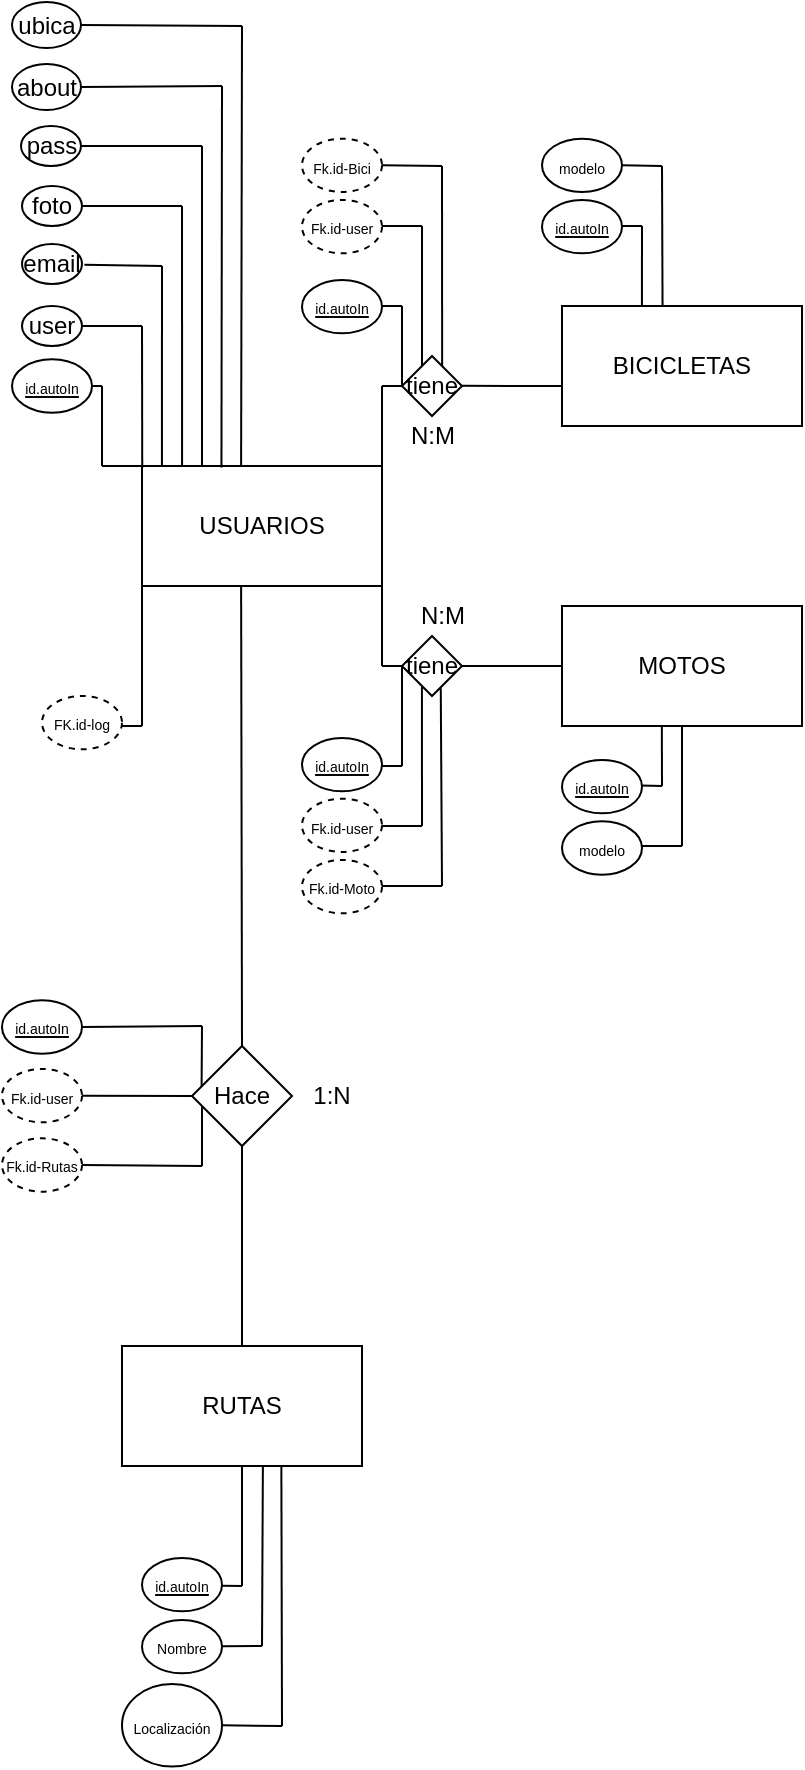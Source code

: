 <mxfile version="20.0.0" type="github" pages="3">
  <diagram id="kb5ggptceWDiAB8Re5l4" name="Page-1">
    <mxGraphModel dx="788" dy="1686" grid="1" gridSize="10" guides="1" tooltips="1" connect="1" arrows="1" fold="1" page="1" pageScale="1" pageWidth="827" pageHeight="1169" math="0" shadow="0">
      <root>
        <mxCell id="0" />
        <mxCell id="1" parent="0" />
        <mxCell id="bxc62FPtWCXMQF45DqbI-1" value="USUARIOS" style="rounded=0;whiteSpace=wrap;html=1;" parent="1" vertex="1">
          <mxGeometry x="230" y="160" width="120" height="60" as="geometry" />
        </mxCell>
        <mxCell id="bxc62FPtWCXMQF45DqbI-2" value="BICICLETAS" style="rounded=0;whiteSpace=wrap;html=1;" parent="1" vertex="1">
          <mxGeometry x="440" y="80" width="120" height="60" as="geometry" />
        </mxCell>
        <mxCell id="bxc62FPtWCXMQF45DqbI-3" value="MOTOS" style="rounded=0;whiteSpace=wrap;html=1;" parent="1" vertex="1">
          <mxGeometry x="440" y="230" width="120" height="60" as="geometry" />
        </mxCell>
        <mxCell id="bxc62FPtWCXMQF45DqbI-5" value="RUTAS" style="rounded=0;whiteSpace=wrap;html=1;" parent="1" vertex="1">
          <mxGeometry x="220" y="600" width="120" height="60" as="geometry" />
        </mxCell>
        <mxCell id="bxc62FPtWCXMQF45DqbI-11" value="tiene" style="rhombus;whiteSpace=wrap;html=1;" parent="1" vertex="1">
          <mxGeometry x="360" y="105" width="30" height="30" as="geometry" />
        </mxCell>
        <mxCell id="bxc62FPtWCXMQF45DqbI-12" value="tiene" style="rhombus;whiteSpace=wrap;html=1;" parent="1" vertex="1">
          <mxGeometry x="360" y="245" width="30" height="30" as="geometry" />
        </mxCell>
        <mxCell id="bxc62FPtWCXMQF45DqbI-13" value="" style="endArrow=none;html=1;rounded=0;exitX=1;exitY=0;exitDx=0;exitDy=0;" parent="1" source="bxc62FPtWCXMQF45DqbI-1" edge="1">
          <mxGeometry width="50" height="50" relative="1" as="geometry">
            <mxPoint x="360" y="170" as="sourcePoint" />
            <mxPoint x="350" y="120" as="targetPoint" />
          </mxGeometry>
        </mxCell>
        <mxCell id="bxc62FPtWCXMQF45DqbI-14" value="" style="endArrow=none;html=1;rounded=0;" parent="1" edge="1">
          <mxGeometry width="50" height="50" relative="1" as="geometry">
            <mxPoint x="350" y="120" as="sourcePoint" />
            <mxPoint x="360" y="120" as="targetPoint" />
          </mxGeometry>
        </mxCell>
        <mxCell id="bxc62FPtWCXMQF45DqbI-15" value="" style="endArrow=none;html=1;rounded=0;entryX=0;entryY=0.667;entryDx=0;entryDy=0;entryPerimeter=0;" parent="1" target="bxc62FPtWCXMQF45DqbI-2" edge="1">
          <mxGeometry width="50" height="50" relative="1" as="geometry">
            <mxPoint x="390" y="119.9" as="sourcePoint" />
            <mxPoint x="430" y="119.9" as="targetPoint" />
          </mxGeometry>
        </mxCell>
        <mxCell id="bxc62FPtWCXMQF45DqbI-16" value="" style="endArrow=none;html=1;rounded=0;entryX=0;entryY=0.667;entryDx=0;entryDy=0;entryPerimeter=0;exitX=1;exitY=0.5;exitDx=0;exitDy=0;" parent="1" source="bxc62FPtWCXMQF45DqbI-12" edge="1">
          <mxGeometry width="50" height="50" relative="1" as="geometry">
            <mxPoint x="400" y="260" as="sourcePoint" />
            <mxPoint x="440" y="260.02" as="targetPoint" />
          </mxGeometry>
        </mxCell>
        <mxCell id="bxc62FPtWCXMQF45DqbI-18" value="" style="endArrow=none;html=1;rounded=0;exitX=1;exitY=1;exitDx=0;exitDy=0;" parent="1" source="bxc62FPtWCXMQF45DqbI-1" edge="1">
          <mxGeometry width="50" height="50" relative="1" as="geometry">
            <mxPoint x="405" y="270" as="sourcePoint" />
            <mxPoint x="350" y="260" as="targetPoint" />
          </mxGeometry>
        </mxCell>
        <mxCell id="bxc62FPtWCXMQF45DqbI-19" value="" style="endArrow=none;html=1;rounded=0;exitX=0;exitY=0.5;exitDx=0;exitDy=0;" parent="1" source="bxc62FPtWCXMQF45DqbI-12" edge="1">
          <mxGeometry width="50" height="50" relative="1" as="geometry">
            <mxPoint x="330" y="230" as="sourcePoint" />
            <mxPoint x="350" y="260" as="targetPoint" />
          </mxGeometry>
        </mxCell>
        <mxCell id="bxc62FPtWCXMQF45DqbI-20" value="N:M" style="text;html=1;align=center;verticalAlign=middle;resizable=0;points=[];autosize=1;strokeColor=none;fillColor=none;" parent="1" vertex="1">
          <mxGeometry x="355" y="135" width="40" height="20" as="geometry" />
        </mxCell>
        <mxCell id="bxc62FPtWCXMQF45DqbI-21" value="N:M" style="text;html=1;align=center;verticalAlign=middle;resizable=0;points=[];autosize=1;strokeColor=none;fillColor=none;" parent="1" vertex="1">
          <mxGeometry x="360" y="225" width="40" height="20" as="geometry" />
        </mxCell>
        <mxCell id="bxc62FPtWCXMQF45DqbI-22" value="Hace" style="rhombus;whiteSpace=wrap;html=1;" parent="1" vertex="1">
          <mxGeometry x="255" y="450" width="50" height="50" as="geometry" />
        </mxCell>
        <mxCell id="bxc62FPtWCXMQF45DqbI-23" value="" style="endArrow=none;html=1;rounded=0;entryX=0.5;entryY=0;entryDx=0;entryDy=0;exitX=0.413;exitY=0.996;exitDx=0;exitDy=0;exitPerimeter=0;" parent="1" source="bxc62FPtWCXMQF45DqbI-1" target="bxc62FPtWCXMQF45DqbI-22" edge="1">
          <mxGeometry width="50" height="50" relative="1" as="geometry">
            <mxPoint x="75" y="400" as="sourcePoint" />
            <mxPoint x="640" y="160" as="targetPoint" />
          </mxGeometry>
        </mxCell>
        <mxCell id="bxc62FPtWCXMQF45DqbI-27" value="" style="endArrow=none;html=1;rounded=0;entryX=0.5;entryY=1;entryDx=0;entryDy=0;exitX=0.5;exitY=0;exitDx=0;exitDy=0;" parent="1" source="bxc62FPtWCXMQF45DqbI-5" target="bxc62FPtWCXMQF45DqbI-22" edge="1">
          <mxGeometry width="50" height="50" relative="1" as="geometry">
            <mxPoint x="650" y="119.86" as="sourcePoint" />
            <mxPoint x="570" y="119.86" as="targetPoint" />
          </mxGeometry>
        </mxCell>
        <mxCell id="bxc62FPtWCXMQF45DqbI-35" value="&lt;u&gt;&lt;font style=&quot;font-size: 7px;&quot;&gt;id.autoIn&lt;/font&gt;&lt;/u&gt;" style="ellipse;whiteSpace=wrap;html=1;" parent="1" vertex="1">
          <mxGeometry x="165" y="106.66" width="40" height="26.67" as="geometry" />
        </mxCell>
        <mxCell id="bxc62FPtWCXMQF45DqbI-36" value="user" style="ellipse;whiteSpace=wrap;html=1;" parent="1" vertex="1">
          <mxGeometry x="170" y="80" width="30" height="20" as="geometry" />
        </mxCell>
        <mxCell id="bxc62FPtWCXMQF45DqbI-37" value="email" style="ellipse;whiteSpace=wrap;html=1;" parent="1" vertex="1">
          <mxGeometry x="170" y="49" width="30" height="20" as="geometry" />
        </mxCell>
        <mxCell id="bxc62FPtWCXMQF45DqbI-39" value="foto" style="ellipse;whiteSpace=wrap;html=1;" parent="1" vertex="1">
          <mxGeometry x="170" y="20" width="30" height="20" as="geometry" />
        </mxCell>
        <mxCell id="bxc62FPtWCXMQF45DqbI-40" value="pass" style="ellipse;whiteSpace=wrap;html=1;" parent="1" vertex="1">
          <mxGeometry x="169.5" y="-10" width="30" height="20" as="geometry" />
        </mxCell>
        <mxCell id="bxc62FPtWCXMQF45DqbI-41" value="about" style="ellipse;whiteSpace=wrap;html=1;" parent="1" vertex="1">
          <mxGeometry x="165" y="-41" width="34.5" height="23" as="geometry" />
        </mxCell>
        <mxCell id="bxc62FPtWCXMQF45DqbI-42" value="" style="endArrow=none;html=1;rounded=0;fontSize=7;exitX=1;exitY=0.5;exitDx=0;exitDy=0;" parent="1" source="bxc62FPtWCXMQF45DqbI-35" edge="1">
          <mxGeometry width="50" height="50" relative="1" as="geometry">
            <mxPoint x="140" y="110" as="sourcePoint" />
            <mxPoint x="210" y="120" as="targetPoint" />
          </mxGeometry>
        </mxCell>
        <mxCell id="bxc62FPtWCXMQF45DqbI-43" value="" style="endArrow=none;html=1;rounded=0;fontSize=7;" parent="1" edge="1">
          <mxGeometry width="50" height="50" relative="1" as="geometry">
            <mxPoint x="210" y="120" as="sourcePoint" />
            <mxPoint x="210" y="160" as="targetPoint" />
          </mxGeometry>
        </mxCell>
        <mxCell id="bxc62FPtWCXMQF45DqbI-44" value="" style="endArrow=none;html=1;rounded=0;fontSize=7;entryX=0;entryY=0;entryDx=0;entryDy=0;" parent="1" target="bxc62FPtWCXMQF45DqbI-1" edge="1">
          <mxGeometry width="50" height="50" relative="1" as="geometry">
            <mxPoint x="210" y="160" as="sourcePoint" />
            <mxPoint x="220" y="130" as="targetPoint" />
          </mxGeometry>
        </mxCell>
        <mxCell id="bxc62FPtWCXMQF45DqbI-45" value="" style="endArrow=none;html=1;rounded=0;fontSize=7;exitX=1;exitY=0.5;exitDx=0;exitDy=0;" parent="1" source="bxc62FPtWCXMQF45DqbI-36" edge="1">
          <mxGeometry width="50" height="50" relative="1" as="geometry">
            <mxPoint x="225.0" y="139.995" as="sourcePoint" />
            <mxPoint x="230" y="90" as="targetPoint" />
          </mxGeometry>
        </mxCell>
        <mxCell id="bxc62FPtWCXMQF45DqbI-46" value="" style="endArrow=none;html=1;rounded=0;fontSize=7;entryX=0.001;entryY=0.017;entryDx=0;entryDy=0;entryPerimeter=0;" parent="1" target="bxc62FPtWCXMQF45DqbI-1" edge="1">
          <mxGeometry width="50" height="50" relative="1" as="geometry">
            <mxPoint x="230" y="90" as="sourcePoint" />
            <mxPoint x="240.0" y="100" as="targetPoint" />
          </mxGeometry>
        </mxCell>
        <mxCell id="bxc62FPtWCXMQF45DqbI-47" value="" style="endArrow=none;html=1;rounded=0;fontSize=7;exitX=1.039;exitY=0.52;exitDx=0;exitDy=0;exitPerimeter=0;" parent="1" source="bxc62FPtWCXMQF45DqbI-37" edge="1">
          <mxGeometry width="50" height="50" relative="1" as="geometry">
            <mxPoint x="210.0" y="100" as="sourcePoint" />
            <mxPoint x="240" y="60" as="targetPoint" />
          </mxGeometry>
        </mxCell>
        <mxCell id="bxc62FPtWCXMQF45DqbI-48" value="" style="endArrow=none;html=1;rounded=0;fontSize=7;entryX=0.083;entryY=0;entryDx=0;entryDy=0;entryPerimeter=0;" parent="1" target="bxc62FPtWCXMQF45DqbI-1" edge="1">
          <mxGeometry width="50" height="50" relative="1" as="geometry">
            <mxPoint x="240" y="60" as="sourcePoint" />
            <mxPoint x="240" y="130" as="targetPoint" />
          </mxGeometry>
        </mxCell>
        <mxCell id="bxc62FPtWCXMQF45DqbI-49" value="" style="endArrow=none;html=1;rounded=0;fontSize=7;exitX=1;exitY=0.5;exitDx=0;exitDy=0;" parent="1" source="bxc62FPtWCXMQF45DqbI-39" edge="1">
          <mxGeometry width="50" height="50" relative="1" as="geometry">
            <mxPoint x="211.17" y="69.4" as="sourcePoint" />
            <mxPoint x="250" y="30" as="targetPoint" />
          </mxGeometry>
        </mxCell>
        <mxCell id="bxc62FPtWCXMQF45DqbI-50" value="" style="endArrow=none;html=1;rounded=0;fontSize=7;entryX=0.167;entryY=0;entryDx=0;entryDy=0;entryPerimeter=0;" parent="1" target="bxc62FPtWCXMQF45DqbI-1" edge="1">
          <mxGeometry width="50" height="50" relative="1" as="geometry">
            <mxPoint x="250" y="30" as="sourcePoint" />
            <mxPoint x="250" y="110" as="targetPoint" />
          </mxGeometry>
        </mxCell>
        <mxCell id="bxc62FPtWCXMQF45DqbI-51" value="" style="endArrow=none;html=1;rounded=0;fontSize=7;" parent="1" edge="1">
          <mxGeometry width="50" height="50" relative="1" as="geometry">
            <mxPoint x="200" as="sourcePoint" />
            <mxPoint x="260" as="targetPoint" />
          </mxGeometry>
        </mxCell>
        <mxCell id="bxc62FPtWCXMQF45DqbI-52" value="" style="endArrow=none;html=1;rounded=0;fontSize=7;entryX=0.25;entryY=0;entryDx=0;entryDy=0;" parent="1" target="bxc62FPtWCXMQF45DqbI-1" edge="1">
          <mxGeometry width="50" height="50" relative="1" as="geometry">
            <mxPoint x="260" as="sourcePoint" />
            <mxPoint x="260" y="130" as="targetPoint" />
          </mxGeometry>
        </mxCell>
        <mxCell id="bxc62FPtWCXMQF45DqbI-53" value="" style="endArrow=none;html=1;rounded=0;fontSize=7;exitX=1;exitY=0.5;exitDx=0;exitDy=0;" parent="1" source="bxc62FPtWCXMQF45DqbI-41" edge="1">
          <mxGeometry width="50" height="50" relative="1" as="geometry">
            <mxPoint x="210.0" y="10" as="sourcePoint" />
            <mxPoint x="270" y="-30" as="targetPoint" />
          </mxGeometry>
        </mxCell>
        <mxCell id="bxc62FPtWCXMQF45DqbI-54" value="" style="endArrow=none;html=1;rounded=0;fontSize=7;entryX=0.331;entryY=0.013;entryDx=0;entryDy=0;entryPerimeter=0;" parent="1" target="bxc62FPtWCXMQF45DqbI-1" edge="1">
          <mxGeometry width="50" height="50" relative="1" as="geometry">
            <mxPoint x="270" y="-30" as="sourcePoint" />
            <mxPoint x="280.0" y="-20" as="targetPoint" />
          </mxGeometry>
        </mxCell>
        <mxCell id="bxc62FPtWCXMQF45DqbI-55" value="&lt;span style=&quot;font-size: 7px;&quot;&gt;FK.id-log&lt;/span&gt;" style="ellipse;whiteSpace=wrap;html=1;dashed=1;" parent="1" vertex="1">
          <mxGeometry x="180" y="275" width="40" height="26.67" as="geometry" />
        </mxCell>
        <mxCell id="bxc62FPtWCXMQF45DqbI-56" value="" style="endArrow=none;html=1;rounded=0;fontSize=7;exitX=1;exitY=0.562;exitDx=0;exitDy=0;exitPerimeter=0;" parent="1" source="bxc62FPtWCXMQF45DqbI-55" edge="1">
          <mxGeometry width="50" height="50" relative="1" as="geometry">
            <mxPoint x="240" y="380" as="sourcePoint" />
            <mxPoint x="230" y="290" as="targetPoint" />
          </mxGeometry>
        </mxCell>
        <mxCell id="bxc62FPtWCXMQF45DqbI-57" value="" style="endArrow=none;html=1;rounded=0;fontSize=7;entryX=0;entryY=1;entryDx=0;entryDy=0;" parent="1" target="bxc62FPtWCXMQF45DqbI-1" edge="1">
          <mxGeometry width="50" height="50" relative="1" as="geometry">
            <mxPoint x="230" y="290" as="sourcePoint" />
            <mxPoint x="230" y="230" as="targetPoint" />
          </mxGeometry>
        </mxCell>
        <mxCell id="bxc62FPtWCXMQF45DqbI-58" value="&lt;u&gt;&lt;font style=&quot;font-size: 7px;&quot;&gt;id.autoIn&lt;/font&gt;&lt;/u&gt;" style="ellipse;whiteSpace=wrap;html=1;" parent="1" vertex="1">
          <mxGeometry x="310" y="67" width="40" height="26.67" as="geometry" />
        </mxCell>
        <mxCell id="bxc62FPtWCXMQF45DqbI-60" value="&lt;span style=&quot;font-size: 7px;&quot;&gt;Fk.id-user&lt;/span&gt;" style="ellipse;whiteSpace=wrap;html=1;dashed=1;" parent="1" vertex="1">
          <mxGeometry x="310" y="27" width="40" height="26.67" as="geometry" />
        </mxCell>
        <mxCell id="bxc62FPtWCXMQF45DqbI-61" value="&lt;span style=&quot;font-size: 7px;&quot;&gt;Fk.id-Bici&lt;/span&gt;" style="ellipse;whiteSpace=wrap;html=1;dashed=1;" parent="1" vertex="1">
          <mxGeometry x="310" y="-3.67" width="40" height="26.67" as="geometry" />
        </mxCell>
        <mxCell id="bxc62FPtWCXMQF45DqbI-62" value="" style="endArrow=none;html=1;rounded=0;fontSize=7;" parent="1" edge="1">
          <mxGeometry width="50" height="50" relative="1" as="geometry">
            <mxPoint x="350" y="80" as="sourcePoint" />
            <mxPoint x="360" y="80" as="targetPoint" />
          </mxGeometry>
        </mxCell>
        <mxCell id="bxc62FPtWCXMQF45DqbI-63" value="" style="endArrow=none;html=1;rounded=0;fontSize=7;" parent="1" edge="1">
          <mxGeometry width="50" height="50" relative="1" as="geometry">
            <mxPoint x="360" y="80" as="sourcePoint" />
            <mxPoint x="360" y="120" as="targetPoint" />
          </mxGeometry>
        </mxCell>
        <mxCell id="bxc62FPtWCXMQF45DqbI-64" value="" style="endArrow=none;html=1;rounded=0;fontSize=7;" parent="1" edge="1">
          <mxGeometry width="50" height="50" relative="1" as="geometry">
            <mxPoint x="350" y="40" as="sourcePoint" />
            <mxPoint x="370" y="40" as="targetPoint" />
          </mxGeometry>
        </mxCell>
        <mxCell id="bxc62FPtWCXMQF45DqbI-65" value="" style="endArrow=none;html=1;rounded=0;fontSize=7;entryX=0.333;entryY=0.167;entryDx=0;entryDy=0;entryPerimeter=0;" parent="1" target="bxc62FPtWCXMQF45DqbI-11" edge="1">
          <mxGeometry width="50" height="50" relative="1" as="geometry">
            <mxPoint x="370" y="40" as="sourcePoint" />
            <mxPoint x="370" y="80" as="targetPoint" />
          </mxGeometry>
        </mxCell>
        <mxCell id="bxc62FPtWCXMQF45DqbI-66" value="" style="endArrow=none;html=1;rounded=0;fontSize=7;exitX=1;exitY=0.5;exitDx=0;exitDy=0;" parent="1" source="bxc62FPtWCXMQF45DqbI-61" edge="1">
          <mxGeometry width="50" height="50" relative="1" as="geometry">
            <mxPoint x="360" y="50" as="sourcePoint" />
            <mxPoint x="380" y="10" as="targetPoint" />
          </mxGeometry>
        </mxCell>
        <mxCell id="bxc62FPtWCXMQF45DqbI-67" value="" style="endArrow=none;html=1;rounded=0;fontSize=7;entryX=0.669;entryY=0.176;entryDx=0;entryDy=0;entryPerimeter=0;" parent="1" target="bxc62FPtWCXMQF45DqbI-11" edge="1">
          <mxGeometry width="50" height="50" relative="1" as="geometry">
            <mxPoint x="380" y="10" as="sourcePoint" />
            <mxPoint x="380" y="40" as="targetPoint" />
          </mxGeometry>
        </mxCell>
        <mxCell id="bxc62FPtWCXMQF45DqbI-68" value="&lt;u&gt;&lt;font style=&quot;font-size: 7px;&quot;&gt;id.autoIn&lt;/font&gt;&lt;/u&gt;" style="ellipse;whiteSpace=wrap;html=1;" parent="1" vertex="1">
          <mxGeometry x="310" y="296.0" width="40" height="26.67" as="geometry" />
        </mxCell>
        <mxCell id="bxc62FPtWCXMQF45DqbI-69" value="&lt;span style=&quot;font-size: 7px;&quot;&gt;Fk.id-user&lt;/span&gt;" style="ellipse;whiteSpace=wrap;html=1;dashed=1;" parent="1" vertex="1">
          <mxGeometry x="310" y="326.34" width="40" height="26.67" as="geometry" />
        </mxCell>
        <mxCell id="bxc62FPtWCXMQF45DqbI-70" value="&lt;span style=&quot;font-size: 7px;&quot;&gt;Fk.id-Moto&lt;br&gt;&lt;/span&gt;" style="ellipse;whiteSpace=wrap;html=1;dashed=1;" parent="1" vertex="1">
          <mxGeometry x="310" y="357.0" width="40" height="26.67" as="geometry" />
        </mxCell>
        <mxCell id="bxc62FPtWCXMQF45DqbI-72" value="" style="endArrow=none;html=1;rounded=0;fontSize=7;exitX=1.002;exitY=0.524;exitDx=0;exitDy=0;exitPerimeter=0;" parent="1" source="bxc62FPtWCXMQF45DqbI-68" edge="1">
          <mxGeometry width="50" height="50" relative="1" as="geometry">
            <mxPoint x="310" y="320" as="sourcePoint" />
            <mxPoint x="360" y="310" as="targetPoint" />
          </mxGeometry>
        </mxCell>
        <mxCell id="bxc62FPtWCXMQF45DqbI-73" value="" style="endArrow=none;html=1;rounded=0;fontSize=7;" parent="1" edge="1">
          <mxGeometry width="50" height="50" relative="1" as="geometry">
            <mxPoint x="360" y="310" as="sourcePoint" />
            <mxPoint x="360" y="259.782" as="targetPoint" />
          </mxGeometry>
        </mxCell>
        <mxCell id="bxc62FPtWCXMQF45DqbI-74" value="" style="endArrow=none;html=1;rounded=0;fontSize=7;exitX=1.003;exitY=0.512;exitDx=0;exitDy=0;exitPerimeter=0;" parent="1" source="bxc62FPtWCXMQF45DqbI-69" edge="1">
          <mxGeometry width="50" height="50" relative="1" as="geometry">
            <mxPoint x="360.0" y="329.995" as="sourcePoint" />
            <mxPoint x="370" y="340" as="targetPoint" />
          </mxGeometry>
        </mxCell>
        <mxCell id="bxc62FPtWCXMQF45DqbI-75" value="" style="endArrow=none;html=1;rounded=0;fontSize=7;entryX=0.332;entryY=0.832;entryDx=0;entryDy=0;entryPerimeter=0;" parent="1" target="bxc62FPtWCXMQF45DqbI-12" edge="1">
          <mxGeometry width="50" height="50" relative="1" as="geometry">
            <mxPoint x="370" y="340" as="sourcePoint" />
            <mxPoint x="380" y="350" as="targetPoint" />
          </mxGeometry>
        </mxCell>
        <mxCell id="bxc62FPtWCXMQF45DqbI-76" value="" style="endArrow=none;html=1;rounded=0;fontSize=7;exitX=1;exitY=0.487;exitDx=0;exitDy=0;exitPerimeter=0;" parent="1" source="bxc62FPtWCXMQF45DqbI-70" edge="1">
          <mxGeometry width="50" height="50" relative="1" as="geometry">
            <mxPoint x="360.12" y="349.995" as="sourcePoint" />
            <mxPoint x="380" y="370" as="targetPoint" />
          </mxGeometry>
        </mxCell>
        <mxCell id="bxc62FPtWCXMQF45DqbI-77" value="" style="endArrow=none;html=1;rounded=0;fontSize=7;entryX=0.646;entryY=0.87;entryDx=0;entryDy=0;entryPerimeter=0;" parent="1" target="bxc62FPtWCXMQF45DqbI-12" edge="1">
          <mxGeometry width="50" height="50" relative="1" as="geometry">
            <mxPoint x="380" y="370" as="sourcePoint" />
            <mxPoint x="380" y="350" as="targetPoint" />
          </mxGeometry>
        </mxCell>
        <mxCell id="bxc62FPtWCXMQF45DqbI-78" value="&lt;u&gt;&lt;font style=&quot;font-size: 7px;&quot;&gt;id.autoIn&lt;/font&gt;&lt;/u&gt;" style="ellipse;whiteSpace=wrap;html=1;" parent="1" vertex="1">
          <mxGeometry x="430" y="27" width="40" height="26.67" as="geometry" />
        </mxCell>
        <mxCell id="bxc62FPtWCXMQF45DqbI-79" value="&lt;span style=&quot;font-size: 7px;&quot;&gt;modelo&lt;/span&gt;" style="ellipse;whiteSpace=wrap;html=1;" parent="1" vertex="1">
          <mxGeometry x="430" y="-3.67" width="40" height="26.67" as="geometry" />
        </mxCell>
        <mxCell id="bxc62FPtWCXMQF45DqbI-80" value="ubica" style="ellipse;whiteSpace=wrap;html=1;" parent="1" vertex="1">
          <mxGeometry x="165" y="-72" width="34.5" height="23" as="geometry" />
        </mxCell>
        <mxCell id="bxc62FPtWCXMQF45DqbI-81" value="" style="endArrow=none;html=1;rounded=0;fontSize=7;exitX=1;exitY=0.5;exitDx=0;exitDy=0;" parent="1" source="bxc62FPtWCXMQF45DqbI-80" edge="1">
          <mxGeometry width="50" height="50" relative="1" as="geometry">
            <mxPoint x="209.5" y="-19.5" as="sourcePoint" />
            <mxPoint x="280" y="-60" as="targetPoint" />
          </mxGeometry>
        </mxCell>
        <mxCell id="bxc62FPtWCXMQF45DqbI-82" value="" style="endArrow=none;html=1;rounded=0;fontSize=7;entryX=0.413;entryY=0.002;entryDx=0;entryDy=0;entryPerimeter=0;" parent="1" target="bxc62FPtWCXMQF45DqbI-1" edge="1">
          <mxGeometry width="50" height="50" relative="1" as="geometry">
            <mxPoint x="280" y="-60" as="sourcePoint" />
            <mxPoint x="280" y="100" as="targetPoint" />
          </mxGeometry>
        </mxCell>
        <mxCell id="bxc62FPtWCXMQF45DqbI-83" value="" style="endArrow=none;html=1;rounded=0;fontSize=7;exitX=0.998;exitY=0.487;exitDx=0;exitDy=0;exitPerimeter=0;" parent="1" source="bxc62FPtWCXMQF45DqbI-78" edge="1">
          <mxGeometry width="50" height="50" relative="1" as="geometry">
            <mxPoint x="360" y="90" as="sourcePoint" />
            <mxPoint x="480" y="40" as="targetPoint" />
          </mxGeometry>
        </mxCell>
        <mxCell id="bxc62FPtWCXMQF45DqbI-84" value="" style="endArrow=none;html=1;rounded=0;fontSize=7;entryX=0.333;entryY=-0.007;entryDx=0;entryDy=0;entryPerimeter=0;" parent="1" target="bxc62FPtWCXMQF45DqbI-2" edge="1">
          <mxGeometry width="50" height="50" relative="1" as="geometry">
            <mxPoint x="480" y="40" as="sourcePoint" />
            <mxPoint x="490" y="50" as="targetPoint" />
          </mxGeometry>
        </mxCell>
        <mxCell id="bxc62FPtWCXMQF45DqbI-85" value="" style="endArrow=none;html=1;rounded=0;fontSize=7;exitX=1;exitY=0.5;exitDx=0;exitDy=0;" parent="1" source="bxc62FPtWCXMQF45DqbI-79" edge="1">
          <mxGeometry width="50" height="50" relative="1" as="geometry">
            <mxPoint x="479.92" y="49.988" as="sourcePoint" />
            <mxPoint x="490" y="10" as="targetPoint" />
          </mxGeometry>
        </mxCell>
        <mxCell id="bxc62FPtWCXMQF45DqbI-86" value="" style="endArrow=none;html=1;rounded=0;fontSize=7;entryX=0.419;entryY=0.003;entryDx=0;entryDy=0;entryPerimeter=0;" parent="1" target="bxc62FPtWCXMQF45DqbI-2" edge="1">
          <mxGeometry width="50" height="50" relative="1" as="geometry">
            <mxPoint x="490" y="10" as="sourcePoint" />
            <mxPoint x="490" y="50" as="targetPoint" />
          </mxGeometry>
        </mxCell>
        <mxCell id="bxc62FPtWCXMQF45DqbI-87" value="&lt;span style=&quot;font-size: 7px;&quot;&gt;modelo&lt;/span&gt;" style="ellipse;whiteSpace=wrap;html=1;" parent="1" vertex="1">
          <mxGeometry x="440" y="337.67" width="40" height="26.67" as="geometry" />
        </mxCell>
        <mxCell id="bxc62FPtWCXMQF45DqbI-88" value="&lt;u&gt;&lt;font style=&quot;font-size: 7px;&quot;&gt;id.autoIn&lt;/font&gt;&lt;/u&gt;" style="ellipse;whiteSpace=wrap;html=1;" parent="1" vertex="1">
          <mxGeometry x="440" y="307" width="40" height="26.67" as="geometry" />
        </mxCell>
        <mxCell id="bxc62FPtWCXMQF45DqbI-90" value="" style="endArrow=none;html=1;rounded=0;fontSize=7;exitX=0.988;exitY=0.48;exitDx=0;exitDy=0;exitPerimeter=0;" parent="1" source="bxc62FPtWCXMQF45DqbI-88" edge="1">
          <mxGeometry width="50" height="50" relative="1" as="geometry">
            <mxPoint x="460" y="350" as="sourcePoint" />
            <mxPoint x="490" y="320" as="targetPoint" />
          </mxGeometry>
        </mxCell>
        <mxCell id="bxc62FPtWCXMQF45DqbI-91" value="" style="endArrow=none;html=1;rounded=0;fontSize=7;entryX=0.416;entryY=1.004;entryDx=0;entryDy=0;entryPerimeter=0;" parent="1" target="bxc62FPtWCXMQF45DqbI-3" edge="1">
          <mxGeometry width="50" height="50" relative="1" as="geometry">
            <mxPoint x="490" y="320" as="sourcePoint" />
            <mxPoint x="480" y="300" as="targetPoint" />
          </mxGeometry>
        </mxCell>
        <mxCell id="bxc62FPtWCXMQF45DqbI-92" value="" style="endArrow=none;html=1;rounded=0;fontSize=7;exitX=1;exitY=0.462;exitDx=0;exitDy=0;exitPerimeter=0;" parent="1" source="bxc62FPtWCXMQF45DqbI-87" edge="1">
          <mxGeometry width="50" height="50" relative="1" as="geometry">
            <mxPoint x="489.52" y="329.802" as="sourcePoint" />
            <mxPoint x="500" y="350" as="targetPoint" />
          </mxGeometry>
        </mxCell>
        <mxCell id="bxc62FPtWCXMQF45DqbI-93" value="" style="endArrow=none;html=1;rounded=0;fontSize=7;entryX=0.5;entryY=1;entryDx=0;entryDy=0;" parent="1" target="bxc62FPtWCXMQF45DqbI-3" edge="1">
          <mxGeometry width="50" height="50" relative="1" as="geometry">
            <mxPoint x="500" y="350" as="sourcePoint" />
            <mxPoint x="500" y="310" as="targetPoint" />
          </mxGeometry>
        </mxCell>
        <mxCell id="bxc62FPtWCXMQF45DqbI-95" value="&lt;u&gt;&lt;font style=&quot;font-size: 7px;&quot;&gt;id.autoIn&lt;/font&gt;&lt;/u&gt;" style="ellipse;whiteSpace=wrap;html=1;" parent="1" vertex="1">
          <mxGeometry x="230" y="706" width="40" height="26.67" as="geometry" />
        </mxCell>
        <mxCell id="bxc62FPtWCXMQF45DqbI-96" value="&lt;u&gt;&lt;font style=&quot;font-size: 7px;&quot;&gt;id.autoIn&lt;/font&gt;&lt;/u&gt;" style="ellipse;whiteSpace=wrap;html=1;" parent="1" vertex="1">
          <mxGeometry x="160" y="427.16" width="40" height="26.67" as="geometry" />
        </mxCell>
        <mxCell id="bxc62FPtWCXMQF45DqbI-97" value="&lt;span style=&quot;font-size: 7px;&quot;&gt;Fk.id-user&lt;/span&gt;" style="ellipse;whiteSpace=wrap;html=1;dashed=1;" parent="1" vertex="1">
          <mxGeometry x="160" y="461.5" width="40" height="26.67" as="geometry" />
        </mxCell>
        <mxCell id="bxc62FPtWCXMQF45DqbI-98" value="&lt;span style=&quot;font-size: 7px;&quot;&gt;Fk.id-Rutas&lt;br&gt;&lt;/span&gt;" style="ellipse;whiteSpace=wrap;html=1;dashed=1;" parent="1" vertex="1">
          <mxGeometry x="160" y="496.16" width="40" height="26.67" as="geometry" />
        </mxCell>
        <mxCell id="bxc62FPtWCXMQF45DqbI-99" value="" style="endArrow=none;html=1;rounded=0;fontSize=7;exitX=1;exitY=0.5;exitDx=0;exitDy=0;entryX=0;entryY=0.5;entryDx=0;entryDy=0;" parent="1" source="bxc62FPtWCXMQF45DqbI-97" target="bxc62FPtWCXMQF45DqbI-22" edge="1">
          <mxGeometry width="50" height="50" relative="1" as="geometry">
            <mxPoint x="210" y="490" as="sourcePoint" />
            <mxPoint x="260" y="440" as="targetPoint" />
          </mxGeometry>
        </mxCell>
        <mxCell id="bxc62FPtWCXMQF45DqbI-100" value="" style="endArrow=none;html=1;rounded=0;fontSize=7;exitX=1;exitY=0.5;exitDx=0;exitDy=0;" parent="1" source="bxc62FPtWCXMQF45DqbI-96" edge="1">
          <mxGeometry width="50" height="50" relative="1" as="geometry">
            <mxPoint x="200" y="444.195" as="sourcePoint" />
            <mxPoint x="260" y="440" as="targetPoint" />
          </mxGeometry>
        </mxCell>
        <mxCell id="bxc62FPtWCXMQF45DqbI-101" value="" style="endArrow=none;html=1;rounded=0;fontSize=7;entryX=0.096;entryY=0.406;entryDx=0;entryDy=0;entryPerimeter=0;" parent="1" target="bxc62FPtWCXMQF45DqbI-22" edge="1">
          <mxGeometry width="50" height="50" relative="1" as="geometry">
            <mxPoint x="260" y="440" as="sourcePoint" />
            <mxPoint x="270" y="454" as="targetPoint" />
          </mxGeometry>
        </mxCell>
        <mxCell id="bxc62FPtWCXMQF45DqbI-102" value="" style="endArrow=none;html=1;rounded=0;fontSize=7;exitX=1;exitY=0.5;exitDx=0;exitDy=0;" parent="1" source="bxc62FPtWCXMQF45DqbI-98" edge="1">
          <mxGeometry width="50" height="50" relative="1" as="geometry">
            <mxPoint x="210.0" y="450.495" as="sourcePoint" />
            <mxPoint x="260" y="510" as="targetPoint" />
          </mxGeometry>
        </mxCell>
        <mxCell id="bxc62FPtWCXMQF45DqbI-103" value="" style="endArrow=none;html=1;rounded=0;fontSize=7;" parent="1" edge="1">
          <mxGeometry width="50" height="50" relative="1" as="geometry">
            <mxPoint x="260" y="480" as="sourcePoint" />
            <mxPoint x="260" y="510" as="targetPoint" />
          </mxGeometry>
        </mxCell>
        <mxCell id="bxc62FPtWCXMQF45DqbI-104" value="&lt;font style=&quot;font-size: 12px;&quot;&gt;1:N&lt;/font&gt;" style="text;html=1;strokeColor=none;fillColor=none;align=center;verticalAlign=middle;whiteSpace=wrap;rounded=0;fontSize=7;" parent="1" vertex="1">
          <mxGeometry x="295" y="460" width="60" height="30" as="geometry" />
        </mxCell>
        <mxCell id="bxc62FPtWCXMQF45DqbI-105" value="&lt;span style=&quot;font-size: 7px;&quot;&gt;Nombre&lt;/span&gt;" style="ellipse;whiteSpace=wrap;html=1;" parent="1" vertex="1">
          <mxGeometry x="230" y="737" width="40" height="26.67" as="geometry" />
        </mxCell>
        <mxCell id="bxc62FPtWCXMQF45DqbI-106" value="&lt;span style=&quot;font-size: 7px;&quot;&gt;Localización&lt;/span&gt;" style="ellipse;whiteSpace=wrap;html=1;" parent="1" vertex="1">
          <mxGeometry x="220" y="769" width="50" height="41.25" as="geometry" />
        </mxCell>
        <mxCell id="bxc62FPtWCXMQF45DqbI-107" value="" style="endArrow=none;html=1;rounded=0;fontSize=12;exitX=1;exitY=0.5;exitDx=0;exitDy=0;" parent="1" source="bxc62FPtWCXMQF45DqbI-106" edge="1">
          <mxGeometry width="50" height="50" relative="1" as="geometry">
            <mxPoint x="260" y="790" as="sourcePoint" />
            <mxPoint x="300" y="790" as="targetPoint" />
          </mxGeometry>
        </mxCell>
        <mxCell id="bxc62FPtWCXMQF45DqbI-108" value="" style="endArrow=none;html=1;rounded=0;fontSize=12;exitX=1;exitY=0.5;exitDx=0;exitDy=0;" parent="1" edge="1">
          <mxGeometry width="50" height="50" relative="1" as="geometry">
            <mxPoint x="270.0" y="750.145" as="sourcePoint" />
            <mxPoint x="290" y="750" as="targetPoint" />
          </mxGeometry>
        </mxCell>
        <mxCell id="bxc62FPtWCXMQF45DqbI-109" value="" style="endArrow=none;html=1;rounded=0;fontSize=12;exitX=0.997;exitY=0.52;exitDx=0;exitDy=0;exitPerimeter=0;" parent="1" source="bxc62FPtWCXMQF45DqbI-95" edge="1">
          <mxGeometry width="50" height="50" relative="1" as="geometry">
            <mxPoint x="270.0" y="719.395" as="sourcePoint" />
            <mxPoint x="280" y="720" as="targetPoint" />
          </mxGeometry>
        </mxCell>
        <mxCell id="bxc62FPtWCXMQF45DqbI-110" value="" style="endArrow=none;html=1;rounded=0;fontSize=12;entryX=0.5;entryY=1;entryDx=0;entryDy=0;" parent="1" target="bxc62FPtWCXMQF45DqbI-5" edge="1">
          <mxGeometry width="50" height="50" relative="1" as="geometry">
            <mxPoint x="280" y="720" as="sourcePoint" />
            <mxPoint x="280" y="670" as="targetPoint" />
          </mxGeometry>
        </mxCell>
        <mxCell id="bxc62FPtWCXMQF45DqbI-111" value="" style="endArrow=none;html=1;rounded=0;fontSize=12;entryX=0.587;entryY=0.999;entryDx=0;entryDy=0;entryPerimeter=0;" parent="1" target="bxc62FPtWCXMQF45DqbI-5" edge="1">
          <mxGeometry width="50" height="50" relative="1" as="geometry">
            <mxPoint x="290" y="750" as="sourcePoint" />
            <mxPoint x="290" y="670" as="targetPoint" />
          </mxGeometry>
        </mxCell>
        <mxCell id="bxc62FPtWCXMQF45DqbI-112" value="" style="endArrow=none;html=1;rounded=0;fontSize=12;entryX=0.664;entryY=1.001;entryDx=0;entryDy=0;entryPerimeter=0;" parent="1" target="bxc62FPtWCXMQF45DqbI-5" edge="1">
          <mxGeometry width="50" height="50" relative="1" as="geometry">
            <mxPoint x="300" y="790" as="sourcePoint" />
            <mxPoint x="300.44" y="669.94" as="targetPoint" />
          </mxGeometry>
        </mxCell>
      </root>
    </mxGraphModel>
  </diagram>
  <diagram id="OSpCCmxUYRG5KXdALEfB" name="Page-2">
    <mxGraphModel dx="946" dy="620" grid="1" gridSize="10" guides="1" tooltips="1" connect="1" arrows="1" fold="1" page="1" pageScale="1" pageWidth="827" pageHeight="1169" math="0" shadow="0">
      <root>
        <mxCell id="0" />
        <mxCell id="1" parent="0" />
        <mxCell id="THkxeWYbQWyZXvhPjeUA-1" value="BD&lt;br&gt;&lt;font color=&quot;#ff0000&quot;&gt;Crear Ruta&lt;/font&gt;" style="rounded=1;whiteSpace=wrap;html=1;" parent="1" vertex="1">
          <mxGeometry x="360" y="80" width="120" height="60" as="geometry" />
        </mxCell>
        <mxCell id="THkxeWYbQWyZXvhPjeUA-21" style="edgeStyle=orthogonalEdgeStyle;rounded=0;orthogonalLoop=1;jettySize=auto;html=1;entryX=0.25;entryY=1;entryDx=0;entryDy=0;fontColor=#FF0000;" parent="1" source="THkxeWYbQWyZXvhPjeUA-2" target="THkxeWYbQWyZXvhPjeUA-1" edge="1">
          <mxGeometry relative="1" as="geometry">
            <Array as="points">
              <mxPoint x="220" y="170" />
              <mxPoint x="390" y="170" />
            </Array>
          </mxGeometry>
        </mxCell>
        <mxCell id="THkxeWYbQWyZXvhPjeUA-2" value="Colección&lt;br&gt;&lt;font color=&quot;#ff0000&quot;&gt;Ruta&lt;/font&gt;" style="rounded=1;whiteSpace=wrap;html=1;" parent="1" vertex="1">
          <mxGeometry x="160" y="200" width="120" height="60" as="geometry" />
        </mxCell>
        <mxCell id="THkxeWYbQWyZXvhPjeUA-22" style="edgeStyle=orthogonalEdgeStyle;rounded=0;orthogonalLoop=1;jettySize=auto;html=1;exitX=0.5;exitY=0;exitDx=0;exitDy=0;entryX=0.75;entryY=1;entryDx=0;entryDy=0;fontColor=#FF0000;" parent="1" source="THkxeWYbQWyZXvhPjeUA-3" target="THkxeWYbQWyZXvhPjeUA-1" edge="1">
          <mxGeometry relative="1" as="geometry" />
        </mxCell>
        <mxCell id="THkxeWYbQWyZXvhPjeUA-3" value="Colección&lt;br&gt;&lt;font color=&quot;#ff0000&quot;&gt;&lt;span style=&quot;caret-color: rgb(255, 0, 0);&quot;&gt;User&lt;/span&gt;&lt;/font&gt;" style="rounded=1;whiteSpace=wrap;html=1;" parent="1" vertex="1">
          <mxGeometry x="560" y="200" width="120" height="60" as="geometry" />
        </mxCell>
        <mxCell id="THkxeWYbQWyZXvhPjeUA-18" style="edgeStyle=orthogonalEdgeStyle;rounded=0;orthogonalLoop=1;jettySize=auto;html=1;entryX=0.5;entryY=1;entryDx=0;entryDy=0;fontColor=#FF0000;" parent="1" source="THkxeWYbQWyZXvhPjeUA-4" target="THkxeWYbQWyZXvhPjeUA-3" edge="1">
          <mxGeometry relative="1" as="geometry">
            <Array as="points">
              <mxPoint x="620" y="320" />
            </Array>
          </mxGeometry>
        </mxCell>
        <mxCell id="THkxeWYbQWyZXvhPjeUA-4" value="_id" style="ellipse;whiteSpace=wrap;html=1;fontColor=#FF0000;" parent="1" vertex="1">
          <mxGeometry x="540" y="300" width="60" height="40" as="geometry" />
        </mxCell>
        <mxCell id="THkxeWYbQWyZXvhPjeUA-19" style="edgeStyle=orthogonalEdgeStyle;rounded=0;orthogonalLoop=1;jettySize=auto;html=1;entryX=0.658;entryY=1.05;entryDx=0;entryDy=0;entryPerimeter=0;fontColor=#FF0000;" parent="1" source="THkxeWYbQWyZXvhPjeUA-5" target="THkxeWYbQWyZXvhPjeUA-3" edge="1">
          <mxGeometry relative="1" as="geometry">
            <Array as="points">
              <mxPoint x="639" y="360" />
            </Array>
          </mxGeometry>
        </mxCell>
        <mxCell id="THkxeWYbQWyZXvhPjeUA-5" value="user_name" style="ellipse;whiteSpace=wrap;html=1;fontColor=#FF0000;" parent="1" vertex="1">
          <mxGeometry x="540" y="340" width="60" height="40" as="geometry" />
        </mxCell>
        <mxCell id="THkxeWYbQWyZXvhPjeUA-20" style="edgeStyle=orthogonalEdgeStyle;rounded=0;orthogonalLoop=1;jettySize=auto;html=1;entryX=0.808;entryY=0.983;entryDx=0;entryDy=0;entryPerimeter=0;fontColor=#FF0000;" parent="1" source="THkxeWYbQWyZXvhPjeUA-6" target="THkxeWYbQWyZXvhPjeUA-3" edge="1">
          <mxGeometry relative="1" as="geometry">
            <Array as="points">
              <mxPoint x="657" y="440" />
            </Array>
          </mxGeometry>
        </mxCell>
        <mxCell id="THkxeWYbQWyZXvhPjeUA-6" value="Rutas" style="swimlane;fontStyle=0;childLayout=stackLayout;horizontal=1;startSize=30;horizontalStack=0;resizeParent=1;resizeParentMax=0;resizeLast=0;collapsible=1;marginBottom=0;fontColor=#FF0000;" parent="1" vertex="1">
          <mxGeometry x="460" y="400" width="140" height="120" as="geometry" />
        </mxCell>
        <mxCell id="THkxeWYbQWyZXvhPjeUA-7" value="Ruta 1" style="text;strokeColor=none;fillColor=none;align=left;verticalAlign=middle;spacingLeft=4;spacingRight=4;overflow=hidden;points=[[0,0.5],[1,0.5]];portConstraint=eastwest;rotatable=0;fontColor=#FF0000;" parent="THkxeWYbQWyZXvhPjeUA-6" vertex="1">
          <mxGeometry y="30" width="140" height="30" as="geometry" />
        </mxCell>
        <mxCell id="THkxeWYbQWyZXvhPjeUA-8" value="Ruta 2" style="text;strokeColor=none;fillColor=none;align=left;verticalAlign=middle;spacingLeft=4;spacingRight=4;overflow=hidden;points=[[0,0.5],[1,0.5]];portConstraint=eastwest;rotatable=0;fontColor=#FF0000;" parent="THkxeWYbQWyZXvhPjeUA-6" vertex="1">
          <mxGeometry y="60" width="140" height="30" as="geometry" />
        </mxCell>
        <mxCell id="THkxeWYbQWyZXvhPjeUA-9" value="Ruta 3" style="text;strokeColor=none;fillColor=none;align=left;verticalAlign=middle;spacingLeft=4;spacingRight=4;overflow=hidden;points=[[0,0.5],[1,0.5]];portConstraint=eastwest;rotatable=0;fontColor=#FF0000;" parent="THkxeWYbQWyZXvhPjeUA-6" vertex="1">
          <mxGeometry y="90" width="140" height="30" as="geometry" />
        </mxCell>
        <mxCell id="THkxeWYbQWyZXvhPjeUA-16" style="edgeStyle=orthogonalEdgeStyle;rounded=0;orthogonalLoop=1;jettySize=auto;html=1;exitX=1;exitY=0.5;exitDx=0;exitDy=0;entryX=0.5;entryY=1;entryDx=0;entryDy=0;fontColor=#FF0000;" parent="1" source="THkxeWYbQWyZXvhPjeUA-10" target="THkxeWYbQWyZXvhPjeUA-2" edge="1">
          <mxGeometry relative="1" as="geometry" />
        </mxCell>
        <mxCell id="THkxeWYbQWyZXvhPjeUA-10" value="_id" style="ellipse;whiteSpace=wrap;html=1;fontColor=#FF0000;" parent="1" vertex="1">
          <mxGeometry x="140" y="300" width="60" height="40" as="geometry" />
        </mxCell>
        <mxCell id="THkxeWYbQWyZXvhPjeUA-12" value="Posición" style="swimlane;fontStyle=0;childLayout=stackLayout;horizontal=1;startSize=30;horizontalStack=0;resizeParent=1;resizeParentMax=0;resizeLast=0;collapsible=1;marginBottom=0;fontColor=#FF0000;" parent="1" vertex="1">
          <mxGeometry x="60" y="350" width="140" height="120" as="geometry" />
        </mxCell>
        <mxCell id="THkxeWYbQWyZXvhPjeUA-13" value="Posición 1" style="text;strokeColor=none;fillColor=none;align=left;verticalAlign=middle;spacingLeft=4;spacingRight=4;overflow=hidden;points=[[0,0.5],[1,0.5]];portConstraint=eastwest;rotatable=0;fontColor=#FF0000;" parent="THkxeWYbQWyZXvhPjeUA-12" vertex="1">
          <mxGeometry y="30" width="140" height="30" as="geometry" />
        </mxCell>
        <mxCell id="THkxeWYbQWyZXvhPjeUA-14" value="Posición 2" style="text;strokeColor=none;fillColor=none;align=left;verticalAlign=middle;spacingLeft=4;spacingRight=4;overflow=hidden;points=[[0,0.5],[1,0.5]];portConstraint=eastwest;rotatable=0;fontColor=#FF0000;" parent="THkxeWYbQWyZXvhPjeUA-12" vertex="1">
          <mxGeometry y="60" width="140" height="30" as="geometry" />
        </mxCell>
        <mxCell id="THkxeWYbQWyZXvhPjeUA-15" value="Posición 3" style="text;strokeColor=none;fillColor=none;align=left;verticalAlign=middle;spacingLeft=4;spacingRight=4;overflow=hidden;points=[[0,0.5],[1,0.5]];portConstraint=eastwest;rotatable=0;fontColor=#FF0000;" parent="THkxeWYbQWyZXvhPjeUA-12" vertex="1">
          <mxGeometry y="90" width="140" height="30" as="geometry" />
        </mxCell>
        <mxCell id="THkxeWYbQWyZXvhPjeUA-17" style="edgeStyle=orthogonalEdgeStyle;rounded=0;orthogonalLoop=1;jettySize=auto;html=1;entryX=0.675;entryY=1.017;entryDx=0;entryDy=0;entryPerimeter=0;fontColor=#FF0000;" parent="1" source="THkxeWYbQWyZXvhPjeUA-14" target="THkxeWYbQWyZXvhPjeUA-2" edge="1">
          <mxGeometry relative="1" as="geometry" />
        </mxCell>
        <mxCell id="THkxeWYbQWyZXvhPjeUA-23" value="&lt;b style=&quot;font-size: 22px;&quot;&gt;&lt;font style=&quot;font-size: 22px;&quot; color=&quot;#000000&quot;&gt;BD&lt;/font&gt;&lt;br&gt;&lt;font style=&quot;font-size: 22px;&quot; color=&quot;#009600&quot;&gt;Mongo&lt;br&gt;Compas&lt;/font&gt;&lt;/b&gt;" style="text;html=1;align=center;verticalAlign=middle;resizable=0;points=[];autosize=1;strokeColor=none;fillColor=none;fontColor=#FF0000;" parent="1" vertex="1">
          <mxGeometry x="210" y="50" width="100" height="60" as="geometry" />
        </mxCell>
        <mxCell id="THkxeWYbQWyZXvhPjeUA-24" style="edgeStyle=orthogonalEdgeStyle;rounded=0;orthogonalLoop=1;jettySize=auto;html=1;exitX=1;exitY=0.5;exitDx=0;exitDy=0;entryX=0;entryY=0.5;entryDx=0;entryDy=0;fontSize=22;fontColor=#000000;strokeColor=#FF0000;" parent="1" source="THkxeWYbQWyZXvhPjeUA-15" target="THkxeWYbQWyZXvhPjeUA-4" edge="1">
          <mxGeometry relative="1" as="geometry" />
        </mxCell>
      </root>
    </mxGraphModel>
  </diagram>
  <diagram id="HbmDjmbAxtegOZ2nKSk5" name="Page-3">
    <mxGraphModel dx="788" dy="517" grid="1" gridSize="10" guides="1" tooltips="1" connect="1" arrows="1" fold="1" page="1" pageScale="1" pageWidth="827" pageHeight="1169" math="0" shadow="0">
      <root>
        <mxCell id="0" />
        <mxCell id="1" parent="0" />
        <mxCell id="fR2e5lknY3VkNuzy5BIa-10" style="edgeStyle=orthogonalEdgeStyle;rounded=0;orthogonalLoop=1;jettySize=auto;html=1;entryX=0.5;entryY=0;entryDx=0;entryDy=0;" edge="1" parent="1" source="fR2e5lknY3VkNuzy5BIa-1" target="fR2e5lknY3VkNuzy5BIa-2">
          <mxGeometry relative="1" as="geometry" />
        </mxCell>
        <mxCell id="fR2e5lknY3VkNuzy5BIa-1" value="INICIO" style="rounded=1;whiteSpace=wrap;html=1;" vertex="1" parent="1">
          <mxGeometry x="320" y="80" width="120" height="40" as="geometry" />
        </mxCell>
        <mxCell id="fR2e5lknY3VkNuzy5BIa-11" style="edgeStyle=orthogonalEdgeStyle;rounded=0;orthogonalLoop=1;jettySize=auto;html=1;entryX=1;entryY=0.5;entryDx=0;entryDy=0;" edge="1" parent="1" source="fR2e5lknY3VkNuzy5BIa-2" target="fR2e5lknY3VkNuzy5BIa-3">
          <mxGeometry relative="1" as="geometry" />
        </mxCell>
        <mxCell id="fR2e5lknY3VkNuzy5BIa-12" style="edgeStyle=orthogonalEdgeStyle;rounded=0;orthogonalLoop=1;jettySize=auto;html=1;entryX=0;entryY=0.5;entryDx=0;entryDy=0;" edge="1" parent="1" source="fR2e5lknY3VkNuzy5BIa-2" target="fR2e5lknY3VkNuzy5BIa-5">
          <mxGeometry relative="1" as="geometry" />
        </mxCell>
        <mxCell id="fR2e5lknY3VkNuzy5BIa-2" value="REGISTRADO" style="rhombus;whiteSpace=wrap;html=1;" vertex="1" parent="1">
          <mxGeometry x="325" y="155" width="110" height="90" as="geometry" />
        </mxCell>
        <mxCell id="fR2e5lknY3VkNuzy5BIa-13" style="edgeStyle=orthogonalEdgeStyle;rounded=0;orthogonalLoop=1;jettySize=auto;html=1;entryX=0.5;entryY=0;entryDx=0;entryDy=0;" edge="1" parent="1" source="fR2e5lknY3VkNuzy5BIa-3" target="fR2e5lknY3VkNuzy5BIa-4">
          <mxGeometry relative="1" as="geometry" />
        </mxCell>
        <mxCell id="fR2e5lknY3VkNuzy5BIa-3" value="LOG" style="rounded=1;whiteSpace=wrap;html=1;" vertex="1" parent="1">
          <mxGeometry x="120" y="170" width="120" height="60" as="geometry" />
        </mxCell>
        <mxCell id="fR2e5lknY3VkNuzy5BIa-14" style="edgeStyle=orthogonalEdgeStyle;rounded=0;orthogonalLoop=1;jettySize=auto;html=1;entryX=0.5;entryY=0;entryDx=0;entryDy=0;" edge="1" parent="1" source="fR2e5lknY3VkNuzy5BIa-4" target="fR2e5lknY3VkNuzy5BIa-7">
          <mxGeometry relative="1" as="geometry" />
        </mxCell>
        <mxCell id="fR2e5lknY3VkNuzy5BIa-4" value="VALIDAR&amp;nbsp;DATOS" style="rounded=1;whiteSpace=wrap;html=1;" vertex="1" parent="1">
          <mxGeometry x="120" y="280" width="120" height="60" as="geometry" />
        </mxCell>
        <mxCell id="fR2e5lknY3VkNuzy5BIa-20" style="edgeStyle=orthogonalEdgeStyle;rounded=0;orthogonalLoop=1;jettySize=auto;html=1;" edge="1" parent="1" source="fR2e5lknY3VkNuzy5BIa-5">
          <mxGeometry relative="1" as="geometry">
            <mxPoint x="450" y="100" as="targetPoint" />
            <Array as="points">
              <mxPoint x="580" y="250" />
              <mxPoint x="680" y="250" />
              <mxPoint x="680" y="100" />
            </Array>
          </mxGeometry>
        </mxCell>
        <mxCell id="fR2e5lknY3VkNuzy5BIa-5" value="REGISTRARSE" style="rounded=1;whiteSpace=wrap;html=1;" vertex="1" parent="1">
          <mxGeometry x="520" y="170" width="120" height="60" as="geometry" />
        </mxCell>
        <mxCell id="fR2e5lknY3VkNuzy5BIa-15" style="edgeStyle=orthogonalEdgeStyle;rounded=0;orthogonalLoop=1;jettySize=auto;html=1;exitX=0;exitY=0.5;exitDx=0;exitDy=0;entryX=0;entryY=0.5;entryDx=0;entryDy=0;" edge="1" parent="1" source="fR2e5lknY3VkNuzy5BIa-7" target="fR2e5lknY3VkNuzy5BIa-3">
          <mxGeometry relative="1" as="geometry">
            <mxPoint x="40" y="439.667" as="targetPoint" />
            <Array as="points">
              <mxPoint x="40" y="440" />
              <mxPoint x="40" y="200" />
            </Array>
          </mxGeometry>
        </mxCell>
        <mxCell id="fR2e5lknY3VkNuzy5BIa-16" style="edgeStyle=orthogonalEdgeStyle;rounded=0;orthogonalLoop=1;jettySize=auto;html=1;entryX=0;entryY=0.5;entryDx=0;entryDy=0;" edge="1" parent="1" source="fR2e5lknY3VkNuzy5BIa-7" target="fR2e5lknY3VkNuzy5BIa-8">
          <mxGeometry relative="1" as="geometry" />
        </mxCell>
        <mxCell id="fR2e5lknY3VkNuzy5BIa-7" value="CORRECTO" style="rhombus;whiteSpace=wrap;html=1;" vertex="1" parent="1">
          <mxGeometry x="125" y="395" width="110" height="90" as="geometry" />
        </mxCell>
        <mxCell id="fR2e5lknY3VkNuzy5BIa-17" style="edgeStyle=orthogonalEdgeStyle;rounded=0;orthogonalLoop=1;jettySize=auto;html=1;exitX=0.5;exitY=1;exitDx=0;exitDy=0;entryX=0.5;entryY=0;entryDx=0;entryDy=0;" edge="1" parent="1" source="fR2e5lknY3VkNuzy5BIa-8" target="fR2e5lknY3VkNuzy5BIa-9">
          <mxGeometry relative="1" as="geometry" />
        </mxCell>
        <mxCell id="fR2e5lknY3VkNuzy5BIa-8" value="CREAR SESIÓN:&lt;br&gt;PAGINAS GUARDADAS" style="rounded=1;whiteSpace=wrap;html=1;" vertex="1" parent="1">
          <mxGeometry x="320" y="410" width="120" height="60" as="geometry" />
        </mxCell>
        <mxCell id="fR2e5lknY3VkNuzy5BIa-19" style="edgeStyle=orthogonalEdgeStyle;rounded=0;orthogonalLoop=1;jettySize=auto;html=1;entryX=1;entryY=0.5;entryDx=0;entryDy=0;" edge="1" parent="1" source="fR2e5lknY3VkNuzy5BIa-9" target="fR2e5lknY3VkNuzy5BIa-1">
          <mxGeometry relative="1" as="geometry">
            <mxPoint x="510" y="240" as="targetPoint" />
            <Array as="points">
              <mxPoint x="680" y="520" />
              <mxPoint x="680" y="100" />
            </Array>
          </mxGeometry>
        </mxCell>
        <mxCell id="fR2e5lknY3VkNuzy5BIa-9" value="CERRAR SESIÓN" style="rounded=1;whiteSpace=wrap;html=1;" vertex="1" parent="1">
          <mxGeometry x="320" y="490" width="120" height="60" as="geometry" />
        </mxCell>
        <mxCell id="fR2e5lknY3VkNuzy5BIa-21" value="&lt;font color=&quot;#ff0000&quot; style=&quot;font-size: 18px;&quot;&gt;&lt;b&gt;CONTROL&lt;br&gt;DE&lt;br&gt;FLUJO&lt;/b&gt;&lt;/font&gt;" style="text;html=1;align=center;verticalAlign=middle;resizable=0;points=[];autosize=1;strokeColor=none;fillColor=none;" vertex="1" parent="1">
          <mxGeometry x="180" y="50" width="100" height="50" as="geometry" />
        </mxCell>
      </root>
    </mxGraphModel>
  </diagram>
</mxfile>
